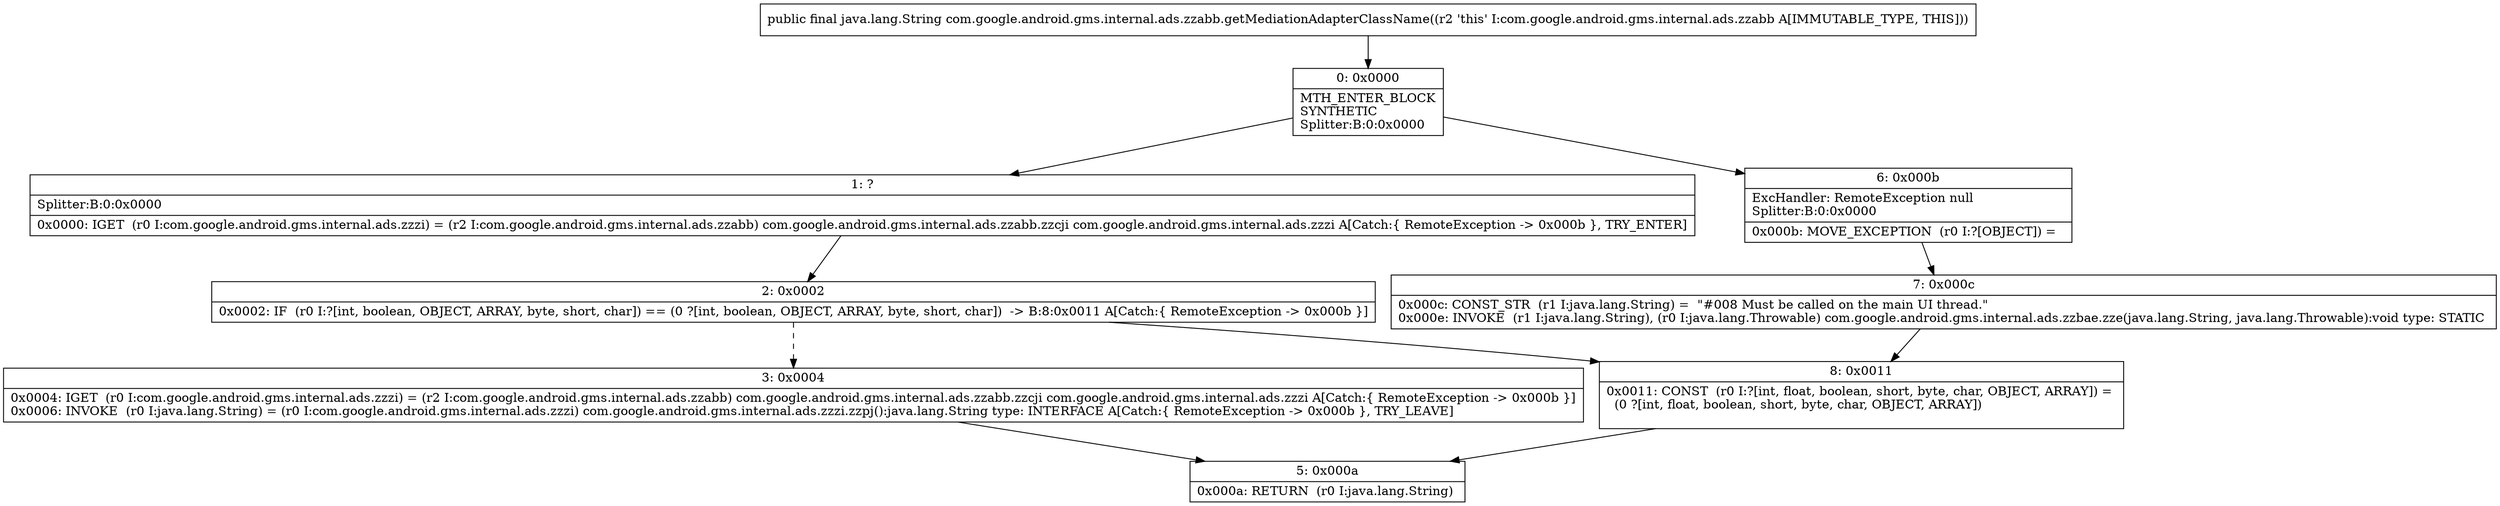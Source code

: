 digraph "CFG forcom.google.android.gms.internal.ads.zzabb.getMediationAdapterClassName()Ljava\/lang\/String;" {
Node_0 [shape=record,label="{0\:\ 0x0000|MTH_ENTER_BLOCK\lSYNTHETIC\lSplitter:B:0:0x0000\l}"];
Node_1 [shape=record,label="{1\:\ ?|Splitter:B:0:0x0000\l|0x0000: IGET  (r0 I:com.google.android.gms.internal.ads.zzzi) = (r2 I:com.google.android.gms.internal.ads.zzabb) com.google.android.gms.internal.ads.zzabb.zzcji com.google.android.gms.internal.ads.zzzi A[Catch:\{ RemoteException \-\> 0x000b \}, TRY_ENTER]\l}"];
Node_2 [shape=record,label="{2\:\ 0x0002|0x0002: IF  (r0 I:?[int, boolean, OBJECT, ARRAY, byte, short, char]) == (0 ?[int, boolean, OBJECT, ARRAY, byte, short, char])  \-\> B:8:0x0011 A[Catch:\{ RemoteException \-\> 0x000b \}]\l}"];
Node_3 [shape=record,label="{3\:\ 0x0004|0x0004: IGET  (r0 I:com.google.android.gms.internal.ads.zzzi) = (r2 I:com.google.android.gms.internal.ads.zzabb) com.google.android.gms.internal.ads.zzabb.zzcji com.google.android.gms.internal.ads.zzzi A[Catch:\{ RemoteException \-\> 0x000b \}]\l0x0006: INVOKE  (r0 I:java.lang.String) = (r0 I:com.google.android.gms.internal.ads.zzzi) com.google.android.gms.internal.ads.zzzi.zzpj():java.lang.String type: INTERFACE A[Catch:\{ RemoteException \-\> 0x000b \}, TRY_LEAVE]\l}"];
Node_5 [shape=record,label="{5\:\ 0x000a|0x000a: RETURN  (r0 I:java.lang.String) \l}"];
Node_6 [shape=record,label="{6\:\ 0x000b|ExcHandler: RemoteException null\lSplitter:B:0:0x0000\l|0x000b: MOVE_EXCEPTION  (r0 I:?[OBJECT]) =  \l}"];
Node_7 [shape=record,label="{7\:\ 0x000c|0x000c: CONST_STR  (r1 I:java.lang.String) =  \"#008 Must be called on the main UI thread.\" \l0x000e: INVOKE  (r1 I:java.lang.String), (r0 I:java.lang.Throwable) com.google.android.gms.internal.ads.zzbae.zze(java.lang.String, java.lang.Throwable):void type: STATIC \l}"];
Node_8 [shape=record,label="{8\:\ 0x0011|0x0011: CONST  (r0 I:?[int, float, boolean, short, byte, char, OBJECT, ARRAY]) = \l  (0 ?[int, float, boolean, short, byte, char, OBJECT, ARRAY])\l \l}"];
MethodNode[shape=record,label="{public final java.lang.String com.google.android.gms.internal.ads.zzabb.getMediationAdapterClassName((r2 'this' I:com.google.android.gms.internal.ads.zzabb A[IMMUTABLE_TYPE, THIS])) }"];
MethodNode -> Node_0;
Node_0 -> Node_1;
Node_0 -> Node_6;
Node_1 -> Node_2;
Node_2 -> Node_3[style=dashed];
Node_2 -> Node_8;
Node_3 -> Node_5;
Node_6 -> Node_7;
Node_7 -> Node_8;
Node_8 -> Node_5;
}

